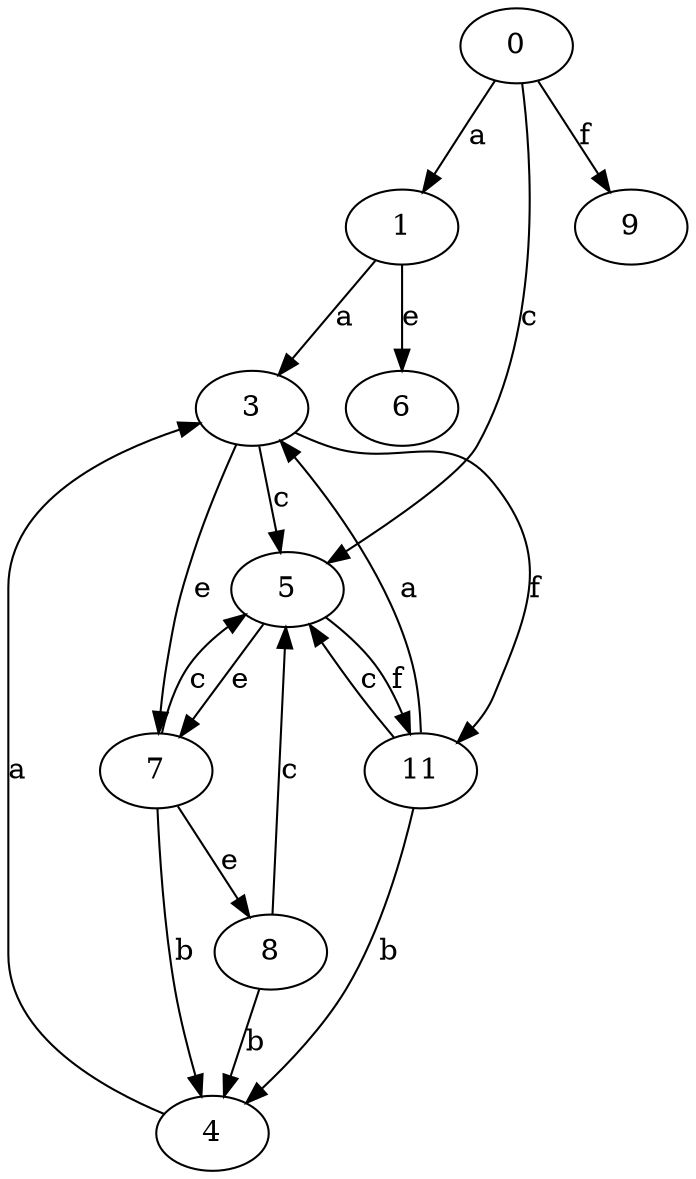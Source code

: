 strict digraph  {
1;
3;
4;
5;
6;
7;
8;
0;
9;
11;
1 -> 3  [label=a];
1 -> 6  [label=e];
3 -> 5  [label=c];
3 -> 7  [label=e];
3 -> 11  [label=f];
4 -> 3  [label=a];
5 -> 7  [label=e];
5 -> 11  [label=f];
7 -> 4  [label=b];
7 -> 5  [label=c];
7 -> 8  [label=e];
8 -> 4  [label=b];
8 -> 5  [label=c];
0 -> 1  [label=a];
0 -> 5  [label=c];
0 -> 9  [label=f];
11 -> 3  [label=a];
11 -> 4  [label=b];
11 -> 5  [label=c];
}
